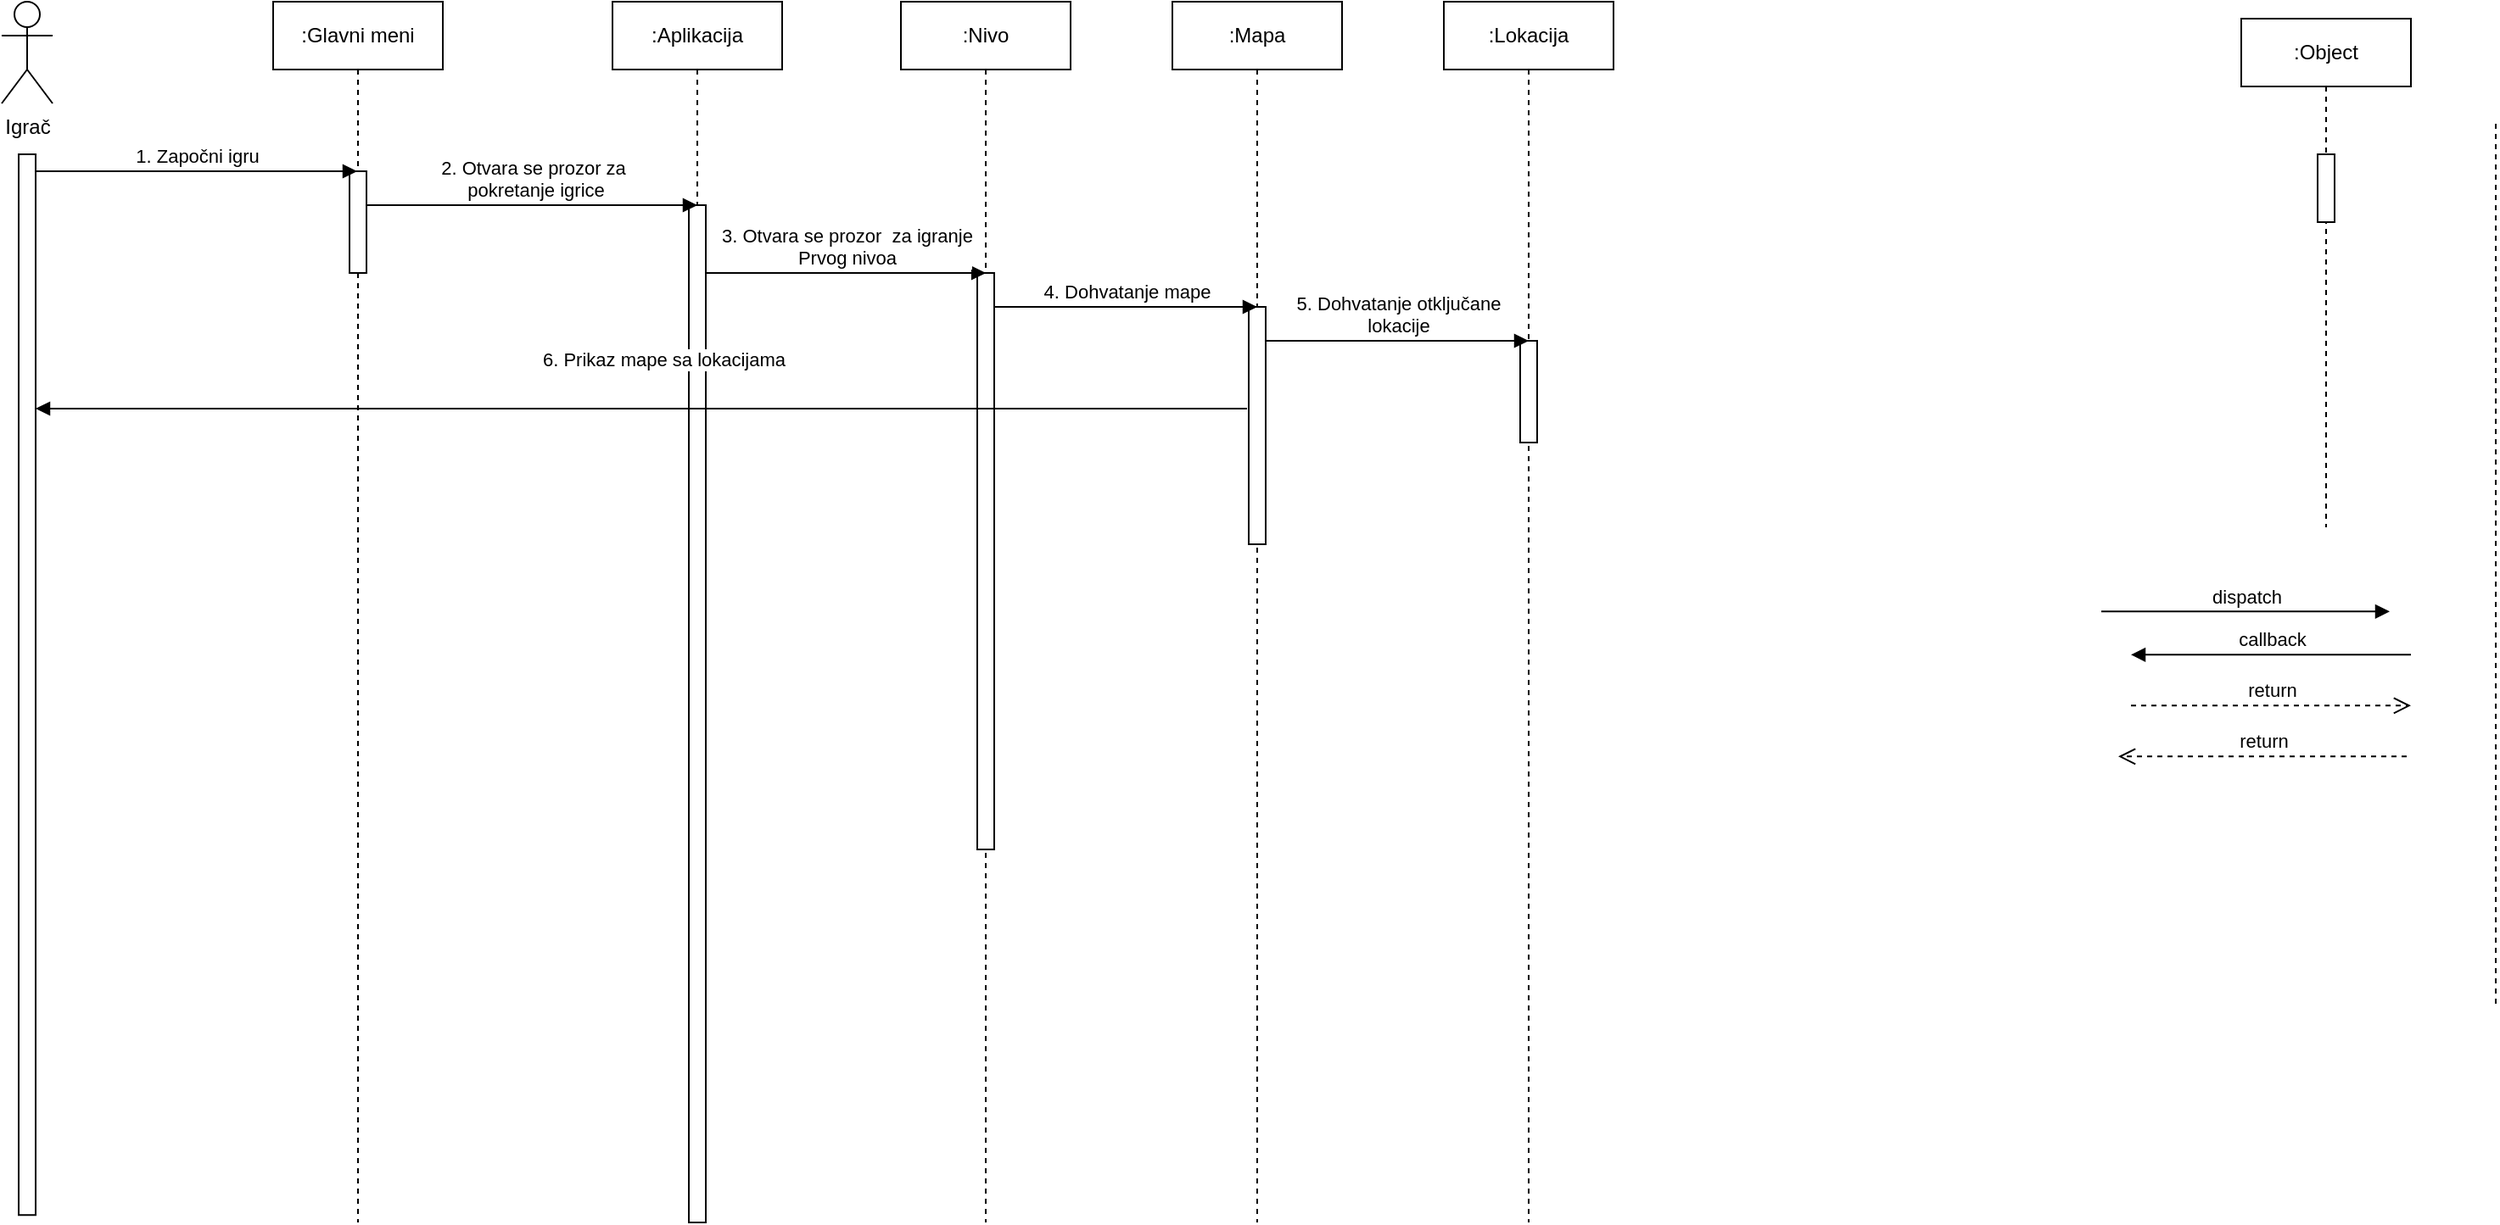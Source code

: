 <mxfile version="22.1.4" type="github">
  <diagram name="Page-1" id="2YBvvXClWsGukQMizWep">
    <mxGraphModel dx="1354" dy="615" grid="1" gridSize="10" guides="1" tooltips="1" connect="1" arrows="1" fold="1" page="1" pageScale="1" pageWidth="850" pageHeight="1100" math="0" shadow="0">
      <root>
        <mxCell id="0" />
        <mxCell id="1" parent="0" />
        <mxCell id="hXXFAV3YxGBH0Ydvt_z7-1" value=":Object" style="shape=umlLifeline;perimeter=lifelinePerimeter;whiteSpace=wrap;html=1;container=0;dropTarget=0;collapsible=0;recursiveResize=0;outlineConnect=0;portConstraint=eastwest;newEdgeStyle={&quot;edgeStyle&quot;:&quot;elbowEdgeStyle&quot;,&quot;elbow&quot;:&quot;vertical&quot;,&quot;curved&quot;:0,&quot;rounded&quot;:0};" vertex="1" parent="1">
          <mxGeometry x="1360" y="50" width="100" height="300" as="geometry" />
        </mxCell>
        <mxCell id="hXXFAV3YxGBH0Ydvt_z7-2" value="" style="html=1;points=[];perimeter=orthogonalPerimeter;outlineConnect=0;targetShapes=umlLifeline;portConstraint=eastwest;newEdgeStyle={&quot;edgeStyle&quot;:&quot;elbowEdgeStyle&quot;,&quot;elbow&quot;:&quot;vertical&quot;,&quot;curved&quot;:0,&quot;rounded&quot;:0};" vertex="1" parent="hXXFAV3YxGBH0Ydvt_z7-1">
          <mxGeometry x="45" y="80" width="10" height="40" as="geometry" />
        </mxCell>
        <mxCell id="hXXFAV3YxGBH0Ydvt_z7-3" value="dispatch" style="html=1;verticalAlign=bottom;endArrow=block;edgeStyle=elbowEdgeStyle;elbow=vertical;curved=0;rounded=0;" edge="1" parent="1">
          <mxGeometry relative="1" as="geometry">
            <mxPoint x="1277.5" y="399.64" as="sourcePoint" />
            <Array as="points">
              <mxPoint x="1362.5" y="399.64" />
            </Array>
            <mxPoint x="1447.5" y="399.64" as="targetPoint" />
          </mxGeometry>
        </mxCell>
        <mxCell id="hXXFAV3YxGBH0Ydvt_z7-4" value="callback" style="html=1;verticalAlign=bottom;endArrow=block;edgeStyle=elbowEdgeStyle;elbow=vertical;curved=0;rounded=0;" edge="1" parent="1">
          <mxGeometry relative="1" as="geometry">
            <mxPoint x="1460" y="425.14" as="sourcePoint" />
            <Array as="points">
              <mxPoint x="1385" y="425.14" />
            </Array>
            <mxPoint x="1295" y="425.14" as="targetPoint" />
          </mxGeometry>
        </mxCell>
        <mxCell id="hXXFAV3YxGBH0Ydvt_z7-5" value="return" style="html=1;verticalAlign=bottom;endArrow=open;dashed=1;endSize=8;edgeStyle=elbowEdgeStyle;elbow=vertical;curved=0;rounded=0;" edge="1" parent="1">
          <mxGeometry relative="1" as="geometry">
            <mxPoint x="1460" y="455.14" as="targetPoint" />
            <Array as="points">
              <mxPoint x="1375" y="455.14" />
            </Array>
            <mxPoint x="1295" y="455.14" as="sourcePoint" />
          </mxGeometry>
        </mxCell>
        <mxCell id="hXXFAV3YxGBH0Ydvt_z7-6" value="return" style="html=1;verticalAlign=bottom;endArrow=open;dashed=1;endSize=8;edgeStyle=elbowEdgeStyle;elbow=vertical;curved=0;rounded=0;" edge="1" parent="1">
          <mxGeometry relative="1" as="geometry">
            <mxPoint x="1287.5" y="485.14" as="targetPoint" />
            <Array as="points">
              <mxPoint x="1382.5" y="485.14" />
            </Array>
            <mxPoint x="1457.5" y="485.14" as="sourcePoint" />
          </mxGeometry>
        </mxCell>
        <mxCell id="hXXFAV3YxGBH0Ydvt_z7-7" value="Igrač" style="shape=umlActor;verticalLabelPosition=bottom;verticalAlign=top;html=1;" vertex="1" parent="1">
          <mxGeometry x="40" y="40" width="30" height="60" as="geometry" />
        </mxCell>
        <mxCell id="hXXFAV3YxGBH0Ydvt_z7-11" value="" style="endArrow=none;dashed=1;html=1;rounded=0;" edge="1" parent="1">
          <mxGeometry width="50" height="50" relative="1" as="geometry">
            <mxPoint x="1510" y="631" as="sourcePoint" />
            <mxPoint x="1510" y="110" as="targetPoint" />
          </mxGeometry>
        </mxCell>
        <mxCell id="hXXFAV3YxGBH0Ydvt_z7-12" value="" style="rounded=0;whiteSpace=wrap;html=1;rotation=90;" vertex="1" parent="1">
          <mxGeometry x="-257.8" y="437.81" width="625.62" height="10" as="geometry" />
        </mxCell>
        <mxCell id="hXXFAV3YxGBH0Ydvt_z7-16" value=":Glavni meni" style="shape=umlLifeline;perimeter=lifelinePerimeter;whiteSpace=wrap;html=1;container=0;dropTarget=0;collapsible=0;recursiveResize=0;outlineConnect=0;portConstraint=eastwest;newEdgeStyle={&quot;edgeStyle&quot;:&quot;elbowEdgeStyle&quot;,&quot;elbow&quot;:&quot;vertical&quot;,&quot;curved&quot;:0,&quot;rounded&quot;:0};" vertex="1" parent="1">
          <mxGeometry x="200" y="40" width="100" height="720" as="geometry" />
        </mxCell>
        <mxCell id="hXXFAV3YxGBH0Ydvt_z7-17" value="" style="html=1;points=[];perimeter=orthogonalPerimeter;outlineConnect=0;targetShapes=umlLifeline;portConstraint=eastwest;newEdgeStyle={&quot;edgeStyle&quot;:&quot;elbowEdgeStyle&quot;,&quot;elbow&quot;:&quot;vertical&quot;,&quot;curved&quot;:0,&quot;rounded&quot;:0};" vertex="1" parent="hXXFAV3YxGBH0Ydvt_z7-16">
          <mxGeometry x="45" y="100" width="10" height="60" as="geometry" />
        </mxCell>
        <mxCell id="hXXFAV3YxGBH0Ydvt_z7-18" value=":Aplikacija" style="shape=umlLifeline;perimeter=lifelinePerimeter;whiteSpace=wrap;html=1;container=0;dropTarget=0;collapsible=0;recursiveResize=0;outlineConnect=0;portConstraint=eastwest;newEdgeStyle={&quot;edgeStyle&quot;:&quot;elbowEdgeStyle&quot;,&quot;elbow&quot;:&quot;vertical&quot;,&quot;curved&quot;:0,&quot;rounded&quot;:0};size=40;" vertex="1" parent="1">
          <mxGeometry x="400" y="40" width="100" height="720" as="geometry" />
        </mxCell>
        <mxCell id="hXXFAV3YxGBH0Ydvt_z7-19" value="" style="html=1;points=[];perimeter=orthogonalPerimeter;outlineConnect=0;targetShapes=umlLifeline;portConstraint=eastwest;newEdgeStyle={&quot;edgeStyle&quot;:&quot;elbowEdgeStyle&quot;,&quot;elbow&quot;:&quot;vertical&quot;,&quot;curved&quot;:0,&quot;rounded&quot;:0};" vertex="1" parent="hXXFAV3YxGBH0Ydvt_z7-18">
          <mxGeometry x="45" y="120" width="10" height="600" as="geometry" />
        </mxCell>
        <mxCell id="hXXFAV3YxGBH0Ydvt_z7-20" value=":Nivo" style="shape=umlLifeline;perimeter=lifelinePerimeter;whiteSpace=wrap;html=1;container=0;dropTarget=0;collapsible=0;recursiveResize=0;outlineConnect=0;portConstraint=eastwest;newEdgeStyle={&quot;edgeStyle&quot;:&quot;elbowEdgeStyle&quot;,&quot;elbow&quot;:&quot;vertical&quot;,&quot;curved&quot;:0,&quot;rounded&quot;:0};" vertex="1" parent="1">
          <mxGeometry x="570" y="40" width="100" height="720" as="geometry" />
        </mxCell>
        <mxCell id="hXXFAV3YxGBH0Ydvt_z7-21" value="" style="html=1;points=[];perimeter=orthogonalPerimeter;outlineConnect=0;targetShapes=umlLifeline;portConstraint=eastwest;newEdgeStyle={&quot;edgeStyle&quot;:&quot;elbowEdgeStyle&quot;,&quot;elbow&quot;:&quot;vertical&quot;,&quot;curved&quot;:0,&quot;rounded&quot;:0};" vertex="1" parent="hXXFAV3YxGBH0Ydvt_z7-20">
          <mxGeometry x="45" y="160" width="10" height="340" as="geometry" />
        </mxCell>
        <mxCell id="hXXFAV3YxGBH0Ydvt_z7-22" value="1. Započni igru" style="html=1;verticalAlign=bottom;endArrow=block;edgeStyle=elbowEdgeStyle;elbow=vertical;curved=0;rounded=0;" edge="1" parent="1" target="hXXFAV3YxGBH0Ydvt_z7-16">
          <mxGeometry relative="1" as="geometry">
            <mxPoint x="60" y="140" as="sourcePoint" />
            <Array as="points">
              <mxPoint x="145" y="140" />
            </Array>
            <mxPoint x="230" y="140" as="targetPoint" />
          </mxGeometry>
        </mxCell>
        <mxCell id="hXXFAV3YxGBH0Ydvt_z7-23" value="&lt;div&gt;2. Otvara se prozor za&lt;/div&gt;&lt;div&gt;&amp;nbsp;pokretanje igrice&lt;br&gt;&lt;/div&gt;" style="html=1;verticalAlign=bottom;endArrow=block;edgeStyle=elbowEdgeStyle;elbow=vertical;curved=0;rounded=0;" edge="1" parent="1" source="hXXFAV3YxGBH0Ydvt_z7-17">
          <mxGeometry x="0.005" relative="1" as="geometry">
            <mxPoint x="260" y="160" as="sourcePoint" />
            <Array as="points">
              <mxPoint x="365" y="160" />
            </Array>
            <mxPoint x="450" y="160" as="targetPoint" />
            <mxPoint as="offset" />
          </mxGeometry>
        </mxCell>
        <mxCell id="hXXFAV3YxGBH0Ydvt_z7-24" value=":Mapa" style="shape=umlLifeline;perimeter=lifelinePerimeter;whiteSpace=wrap;html=1;container=0;dropTarget=0;collapsible=0;recursiveResize=0;outlineConnect=0;portConstraint=eastwest;newEdgeStyle={&quot;edgeStyle&quot;:&quot;elbowEdgeStyle&quot;,&quot;elbow&quot;:&quot;vertical&quot;,&quot;curved&quot;:0,&quot;rounded&quot;:0};" vertex="1" parent="1">
          <mxGeometry x="730" y="40" width="100" height="720" as="geometry" />
        </mxCell>
        <mxCell id="hXXFAV3YxGBH0Ydvt_z7-25" value="" style="html=1;points=[];perimeter=orthogonalPerimeter;outlineConnect=0;targetShapes=umlLifeline;portConstraint=eastwest;newEdgeStyle={&quot;edgeStyle&quot;:&quot;elbowEdgeStyle&quot;,&quot;elbow&quot;:&quot;vertical&quot;,&quot;curved&quot;:0,&quot;rounded&quot;:0};" vertex="1" parent="hXXFAV3YxGBH0Ydvt_z7-24">
          <mxGeometry x="45" y="180" width="10" height="140" as="geometry" />
        </mxCell>
        <mxCell id="hXXFAV3YxGBH0Ydvt_z7-26" value="&lt;div&gt;3. Otvara se prozor&amp;nbsp; za igranje&lt;/div&gt;&lt;div&gt;Prvog nivoa&lt;br&gt;&lt;/div&gt;" style="html=1;verticalAlign=bottom;endArrow=block;edgeStyle=elbowEdgeStyle;elbow=vertical;curved=0;rounded=0;" edge="1" parent="1" source="hXXFAV3YxGBH0Ydvt_z7-19">
          <mxGeometry x="-0.001" relative="1" as="geometry">
            <mxPoint x="460" y="200" as="sourcePoint" />
            <Array as="points" />
            <mxPoint x="620.07" y="199.86" as="targetPoint" />
            <mxPoint as="offset" />
          </mxGeometry>
        </mxCell>
        <mxCell id="hXXFAV3YxGBH0Ydvt_z7-27" value=":Lokacija" style="shape=umlLifeline;perimeter=lifelinePerimeter;whiteSpace=wrap;html=1;container=0;dropTarget=0;collapsible=0;recursiveResize=0;outlineConnect=0;portConstraint=eastwest;newEdgeStyle={&quot;edgeStyle&quot;:&quot;elbowEdgeStyle&quot;,&quot;elbow&quot;:&quot;vertical&quot;,&quot;curved&quot;:0,&quot;rounded&quot;:0};" vertex="1" parent="1">
          <mxGeometry x="890" y="40" width="100" height="720" as="geometry" />
        </mxCell>
        <mxCell id="hXXFAV3YxGBH0Ydvt_z7-28" value="" style="html=1;points=[];perimeter=orthogonalPerimeter;outlineConnect=0;targetShapes=umlLifeline;portConstraint=eastwest;newEdgeStyle={&quot;edgeStyle&quot;:&quot;elbowEdgeStyle&quot;,&quot;elbow&quot;:&quot;vertical&quot;,&quot;curved&quot;:0,&quot;rounded&quot;:0};" vertex="1" parent="hXXFAV3YxGBH0Ydvt_z7-27">
          <mxGeometry x="45" y="200" width="10" height="60" as="geometry" />
        </mxCell>
        <mxCell id="hXXFAV3YxGBH0Ydvt_z7-29" value="4. Dohvatanje mape" style="html=1;verticalAlign=bottom;endArrow=block;edgeStyle=elbowEdgeStyle;elbow=vertical;curved=0;rounded=0;" edge="1" parent="1" source="hXXFAV3YxGBH0Ydvt_z7-21">
          <mxGeometry x="-0.001" relative="1" as="geometry">
            <mxPoint x="630" y="220" as="sourcePoint" />
            <Array as="points" />
            <mxPoint x="780" y="220" as="targetPoint" />
            <mxPoint as="offset" />
          </mxGeometry>
        </mxCell>
        <mxCell id="hXXFAV3YxGBH0Ydvt_z7-30" value="&lt;div&gt;5. Dohvatanje otključane &lt;br&gt;&lt;/div&gt;&lt;div&gt;lokacije&lt;br&gt;&lt;/div&gt;" style="html=1;verticalAlign=bottom;endArrow=block;edgeStyle=elbowEdgeStyle;elbow=vertical;curved=0;rounded=0;" edge="1" parent="1" source="hXXFAV3YxGBH0Ydvt_z7-25">
          <mxGeometry x="-0.001" relative="1" as="geometry">
            <mxPoint x="790" y="240" as="sourcePoint" />
            <Array as="points" />
            <mxPoint x="940" y="240" as="targetPoint" />
            <mxPoint as="offset" />
          </mxGeometry>
        </mxCell>
        <mxCell id="hXXFAV3YxGBH0Ydvt_z7-31" value="&lt;div&gt;6. Prikaz mape sa lokacijama&lt;br&gt;&lt;/div&gt;" style="html=1;verticalAlign=bottom;endArrow=block;edgeStyle=elbowEdgeStyle;elbow=vertical;curved=0;rounded=0;entryX=0.24;entryY=0.001;entryDx=0;entryDy=0;entryPerimeter=0;" edge="1" parent="1" target="hXXFAV3YxGBH0Ydvt_z7-12">
          <mxGeometry x="-0.037" y="-20" relative="1" as="geometry">
            <mxPoint x="774" y="280" as="sourcePoint" />
            <Array as="points">
              <mxPoint x="744" y="280" />
            </Array>
            <mxPoint x="79" y="280" as="targetPoint" />
            <mxPoint as="offset" />
          </mxGeometry>
        </mxCell>
      </root>
    </mxGraphModel>
  </diagram>
</mxfile>
